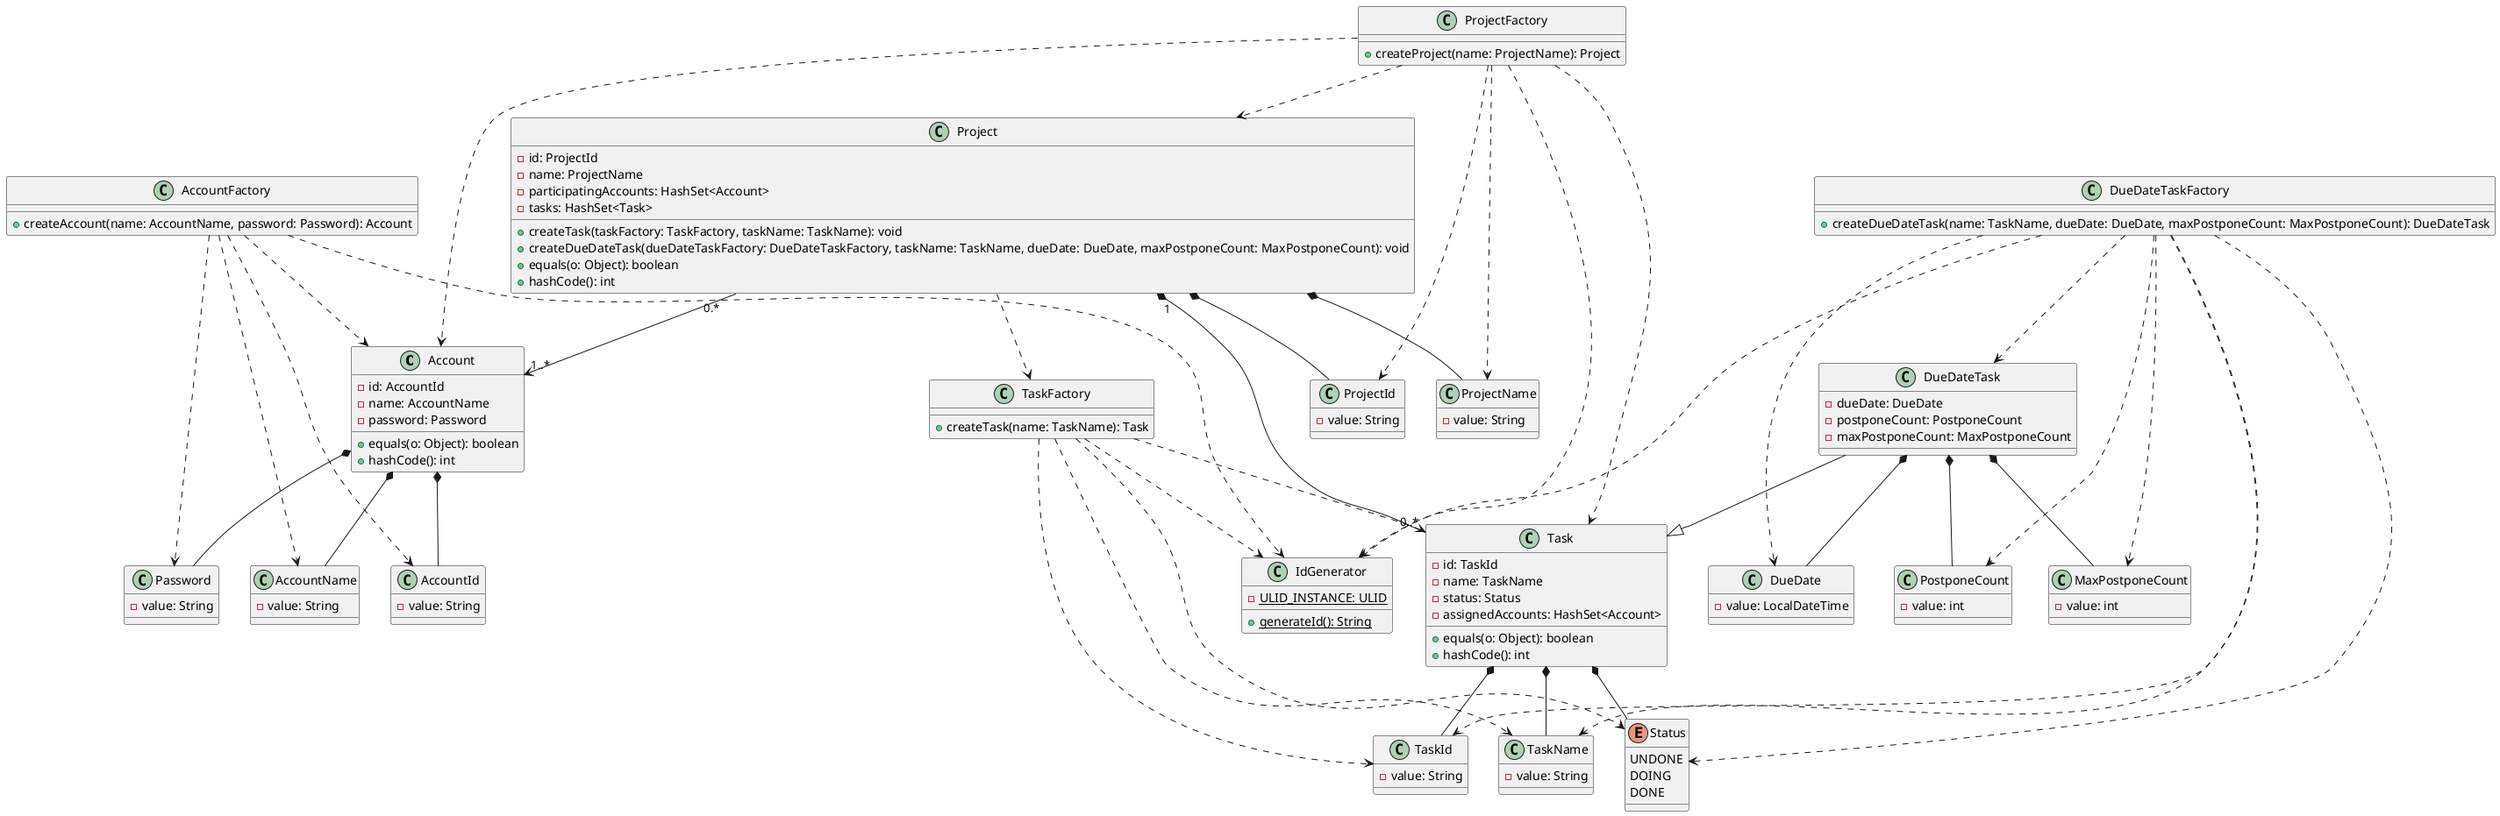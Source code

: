 @startuml
class Account {
  - id: AccountId
  - name: AccountName
  - password: Password
  + equals(o: Object): boolean
  + hashCode(): int
}

class AccountId {
  - value: String
}

class AccountName {
  - value: String
}

class Password {
  - value: String
}

Account *-- AccountId
Account *-- AccountName
Account *-- Password

class AccountFactory {
  + createAccount(name: AccountName, password: Password): Account
}

AccountFactory ..> Account
AccountFactory ..> AccountId
AccountFactory ..> IdGenerator
AccountFactory ..> AccountName
AccountFactory ..> Password

class Project {
  - id: ProjectId
  - name: ProjectName
  - participatingAccounts: HashSet<Account>
  - tasks: HashSet<Task>
  + createTask(taskFactory: TaskFactory, taskName: TaskName): void
  + createDueDateTask(dueDateTaskFactory: DueDateTaskFactory, taskName: TaskName, dueDate: DueDate, maxPostponeCount: MaxPostponeCount): void
  + equals(o: Object): boolean
  + hashCode(): int
}

class ProjectId {
  - value: String
}

class ProjectName {
  - value: String
}

Project *-- ProjectId
Project *-- ProjectName
Project "0.*" --> "1..*" Account
Project "1" *-- "0..*" Task
Project ..> TaskFactory

class ProjectFactory {
  + createProject(name: ProjectName): Project
}

ProjectFactory ..> Project
ProjectFactory ..> ProjectId
ProjectFactory ..> IdGenerator
ProjectFactory ..> ProjectName
ProjectFactory ..> Account
ProjectFactory ..> Task

class Task {
  - id: TaskId
  - name: TaskName
  - status: Status
  - assignedAccounts: HashSet<Account>
  + equals(o: Object): boolean
  + hashCode(): int
}

class TaskId {
  - value: String
}

class TaskName {
  - value: String
}

enum Status {
  UNDONE
  DOING
  DONE
}

Task *-- TaskId
Task *-- TaskName
Task *-- Status

class TaskFactory {
  + createTask(name: TaskName): Task
}

TaskFactory ..> Task
TaskFactory ..> TaskId
TaskFactory ..> IdGenerator
TaskFactory ..> TaskName
TaskFactory ..> Status

class DueDateTask {
  - dueDate: DueDate
  - postponeCount: PostponeCount
  - maxPostponeCount: MaxPostponeCount
}

class DueDate {
  - value: LocalDateTime
}

class PostponeCount {
  - value: int
}

class MaxPostponeCount {
  - value: int
}

DueDateTask --|> Task
DueDateTask *-- DueDate
DueDateTask *-- PostponeCount
DueDateTask *-- MaxPostponeCount

class DueDateTaskFactory {
  + createDueDateTask(name: TaskName, dueDate: DueDate, maxPostponeCount: MaxPostponeCount): DueDateTask
}

DueDateTaskFactory ..> DueDateTask
DueDateTaskFactory ..> TaskId
DueDateTaskFactory ..> IdGenerator
DueDateTaskFactory ..> TaskName
DueDateTaskFactory ..> Status
DueDateTaskFactory ..> DueDate
DueDateTaskFactory ..> PostponeCount
DueDateTaskFactory ..> MaxPostponeCount

class IdGenerator {
  {static} - ULID_INSTANCE: ULID
  {static} + generateId(): String
}
@enduml
